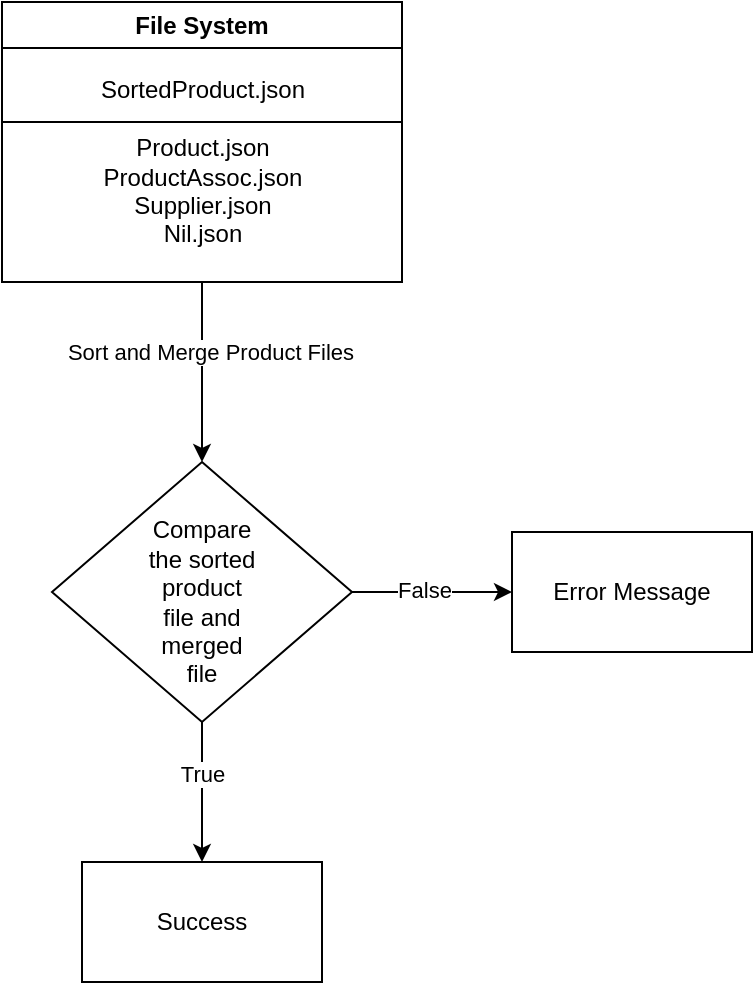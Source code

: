 <mxfile version="27.0.6">
  <diagram name="Page-1" id="TS1x9ouVPI0XJwm-VyBD">
    <mxGraphModel dx="1426" dy="764" grid="1" gridSize="10" guides="1" tooltips="1" connect="1" arrows="1" fold="1" page="1" pageScale="1" pageWidth="850" pageHeight="1100" math="0" shadow="0">
      <root>
        <mxCell id="0" />
        <mxCell id="1" parent="0" />
        <mxCell id="fm_XVG5yvehOPJzPUMoo-31" style="edgeStyle=orthogonalEdgeStyle;rounded=0;orthogonalLoop=1;jettySize=auto;html=1;entryX=0.5;entryY=0;entryDx=0;entryDy=0;" edge="1" parent="1" source="fm_XVG5yvehOPJzPUMoo-1" target="fm_XVG5yvehOPJzPUMoo-19">
          <mxGeometry relative="1" as="geometry" />
        </mxCell>
        <mxCell id="fm_XVG5yvehOPJzPUMoo-32" value="Sort and Merge Product Files" style="edgeLabel;html=1;align=center;verticalAlign=middle;resizable=0;points=[];" vertex="1" connectable="0" parent="fm_XVG5yvehOPJzPUMoo-31">
          <mxGeometry x="-0.222" y="4" relative="1" as="geometry">
            <mxPoint as="offset" />
          </mxGeometry>
        </mxCell>
        <mxCell id="fm_XVG5yvehOPJzPUMoo-1" value="File System" style="swimlane;whiteSpace=wrap;html=1;" vertex="1" parent="1">
          <mxGeometry x="355" y="180" width="200" height="140" as="geometry">
            <mxRectangle x="350" y="180" width="100" height="30" as="alternateBounds" />
          </mxGeometry>
        </mxCell>
        <mxCell id="fm_XVG5yvehOPJzPUMoo-2" value="SortedProduct.json&lt;br&gt;&lt;div&gt;&lt;br&gt;&lt;/div&gt;&lt;div&gt;Product.json&lt;/div&gt;&lt;div&gt;ProductAssoc.json&lt;/div&gt;&lt;div&gt;Supplier.json&lt;/div&gt;&lt;div&gt;Nil.json&lt;/div&gt;" style="text;html=1;align=center;verticalAlign=middle;resizable=0;points=[];autosize=1;strokeColor=none;fillColor=none;" vertex="1" parent="fm_XVG5yvehOPJzPUMoo-1">
          <mxGeometry x="35" y="30" width="130" height="100" as="geometry" />
        </mxCell>
        <mxCell id="fm_XVG5yvehOPJzPUMoo-16" value="" style="endArrow=none;html=1;rounded=0;" edge="1" parent="fm_XVG5yvehOPJzPUMoo-1">
          <mxGeometry width="50" height="50" relative="1" as="geometry">
            <mxPoint y="60" as="sourcePoint" />
            <mxPoint x="200" y="60" as="targetPoint" />
          </mxGeometry>
        </mxCell>
        <mxCell id="fm_XVG5yvehOPJzPUMoo-6" value="Success" style="rounded=0;whiteSpace=wrap;html=1;" vertex="1" parent="1">
          <mxGeometry x="395" y="610" width="120" height="60" as="geometry" />
        </mxCell>
        <mxCell id="fm_XVG5yvehOPJzPUMoo-7" value="Error Message" style="rounded=0;whiteSpace=wrap;html=1;" vertex="1" parent="1">
          <mxGeometry x="610" y="445" width="120" height="60" as="geometry" />
        </mxCell>
        <mxCell id="fm_XVG5yvehOPJzPUMoo-26" style="edgeStyle=orthogonalEdgeStyle;rounded=0;orthogonalLoop=1;jettySize=auto;html=1;exitX=0.5;exitY=1;exitDx=0;exitDy=0;entryX=0.5;entryY=0;entryDx=0;entryDy=0;" edge="1" parent="1" source="fm_XVG5yvehOPJzPUMoo-19" target="fm_XVG5yvehOPJzPUMoo-6">
          <mxGeometry relative="1" as="geometry" />
        </mxCell>
        <mxCell id="fm_XVG5yvehOPJzPUMoo-29" value="True" style="edgeLabel;html=1;align=center;verticalAlign=middle;resizable=0;points=[];" vertex="1" connectable="0" parent="fm_XVG5yvehOPJzPUMoo-26">
          <mxGeometry x="-0.257" relative="1" as="geometry">
            <mxPoint as="offset" />
          </mxGeometry>
        </mxCell>
        <mxCell id="fm_XVG5yvehOPJzPUMoo-28" style="edgeStyle=orthogonalEdgeStyle;rounded=0;orthogonalLoop=1;jettySize=auto;html=1;entryX=0;entryY=0.5;entryDx=0;entryDy=0;" edge="1" parent="1" source="fm_XVG5yvehOPJzPUMoo-19" target="fm_XVG5yvehOPJzPUMoo-7">
          <mxGeometry relative="1" as="geometry" />
        </mxCell>
        <mxCell id="fm_XVG5yvehOPJzPUMoo-30" value="False" style="edgeLabel;html=1;align=center;verticalAlign=middle;resizable=0;points=[];" vertex="1" connectable="0" parent="fm_XVG5yvehOPJzPUMoo-28">
          <mxGeometry x="-0.1" y="1" relative="1" as="geometry">
            <mxPoint as="offset" />
          </mxGeometry>
        </mxCell>
        <mxCell id="fm_XVG5yvehOPJzPUMoo-19" value="" style="rhombus;whiteSpace=wrap;html=1;" vertex="1" parent="1">
          <mxGeometry x="380" y="410" width="150" height="130" as="geometry" />
        </mxCell>
        <mxCell id="fm_XVG5yvehOPJzPUMoo-21" value="&lt;span style=&quot;color: rgba(0, 0, 0, 0); font-family: monospace; font-size: 0px; text-align: start; text-wrap-mode: nowrap;&quot;&gt;C3CmxGraphModel%3E%3Croot%3E%3CmxCell%20id%3D%220%22%2F%3E%3CmxCell%20id%3D%221%22%20parent%3D%220%22%2F%3E%3CmxCell%20id%3D%222%22%20value%3D%22Compare%20the%20sorted%20product%20file%20and%20merged%20file%22%20style%3D%22text%3Bhtml%3D1%3Balign%3Dcenter%3BverticalAlign%3Dmiddle%3BwhiteSpace%3Dwrap%3Brounded%3D0%3B%22%20vertex%3D%221%22%20parent%3D%221%22%3E%3CmxGeometry%20x%3D%22230%22%20y%3D%22490%22%20width%3D%2260%22%20height%3D%2230%22%20as%3D%22geometry%22%2F%3E%3C%2FmxCell%3E%3C%2Froot%3E%3C%2FmxGraphModel%3E&lt;/span&gt;&lt;span style=&quot;color: rgba(0, 0, 0, 0); font-family: monospace; font-size: 0px; text-align: start; text-wrap-mode: nowrap;&quot;&gt;%3CmxGraphModel%3E%3Croot%3E%3CmxCell%20id%3D%220%22%2F%3E%3CmxCell%20id%3D%221%22%20parent%3D%220%22%2F%3E%3CmxCell%20id%3D%222%22%20value%3D%22Compare%20the%20sorted%20product%20file%20and%20merged%20file%22%20style%3D%22text%3Bhtml%3D1%3Balign%3Dcenter%3BverticalAlign%3Dmiddle%3BwhiteSpace%3Dwrap%3Brounded%3D0%3B%22%20vertex%3D%221%22%20parent%3D%221%22%3E%3CmxGeometry%20x%3D%22230%22%20y%3D%22490%22%20width%3D%2260%22%20height%3D%2230%22%20as%3D%22geometry%22%2F%3E%3C%2FmxCell%3E%3C%2Froot%3E%3C%2FmxGraphModel%3E&lt;/span&gt;" style="text;html=1;align=center;verticalAlign=middle;whiteSpace=wrap;rounded=0;" vertex="1" parent="1">
          <mxGeometry x="425" y="450" width="60" height="30" as="geometry" />
        </mxCell>
        <mxCell id="fm_XVG5yvehOPJzPUMoo-22" value="Compare the sorted product file and merged file" style="text;html=1;align=center;verticalAlign=middle;whiteSpace=wrap;rounded=0;" vertex="1" parent="1">
          <mxGeometry x="425" y="465" width="60" height="30" as="geometry" />
        </mxCell>
      </root>
    </mxGraphModel>
  </diagram>
</mxfile>
